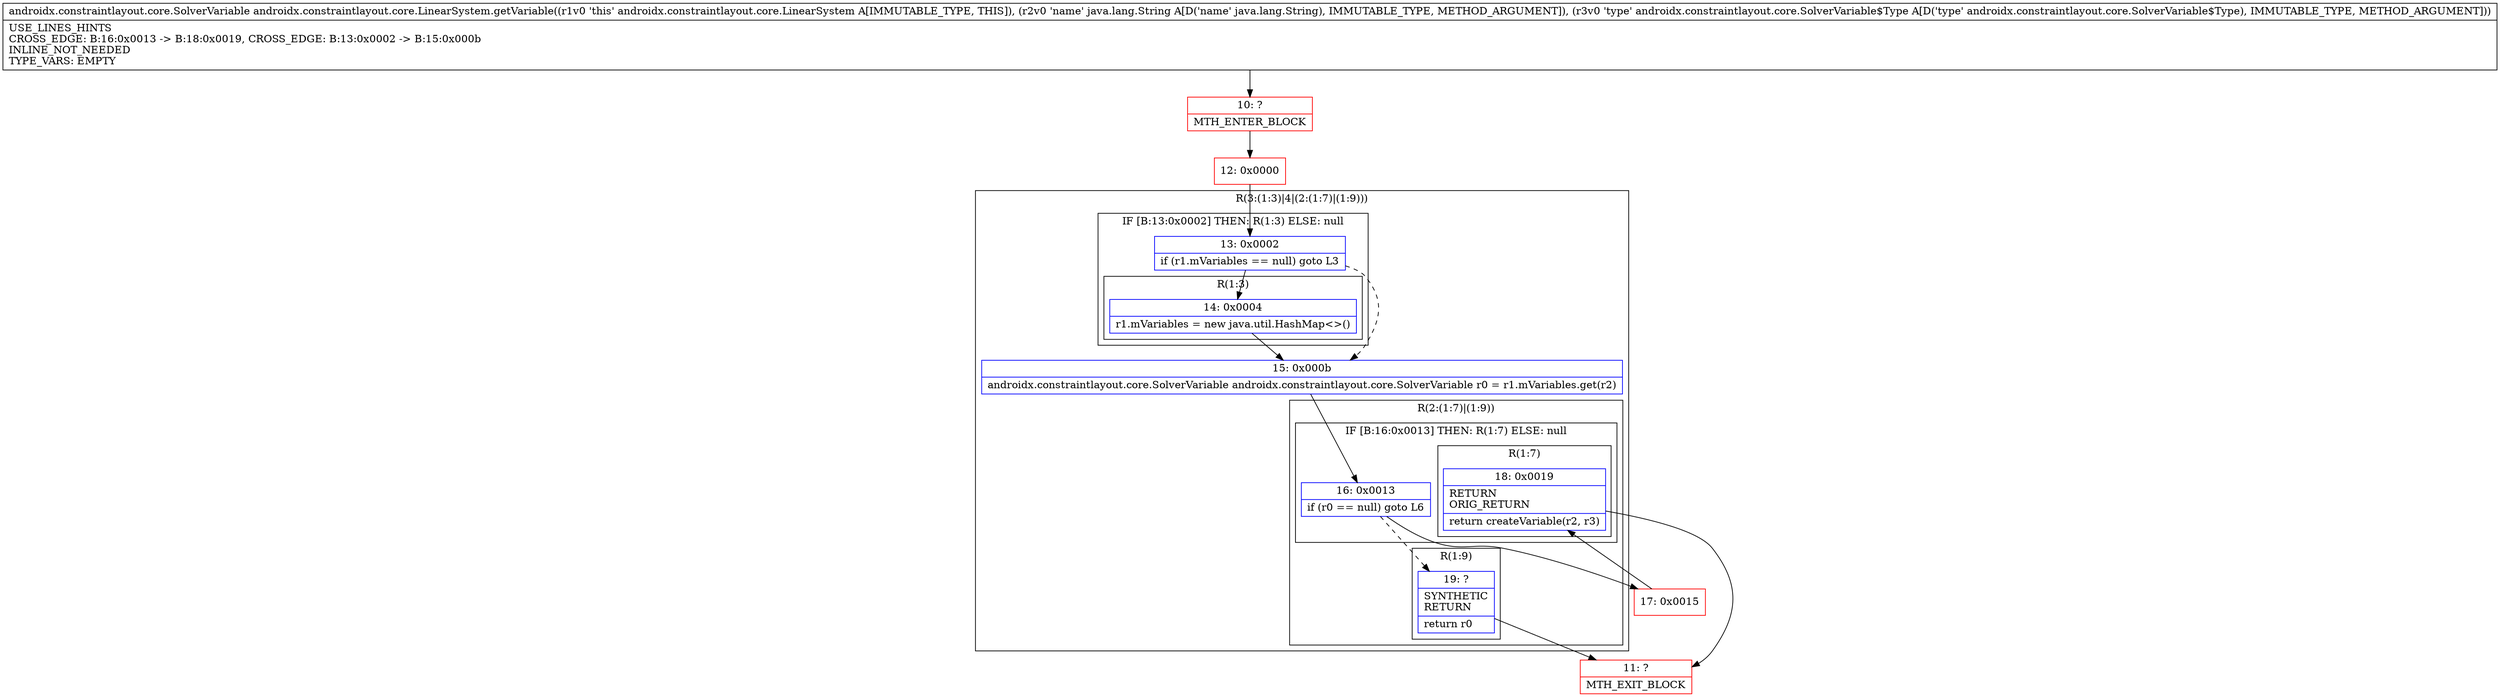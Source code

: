 digraph "CFG forandroidx.constraintlayout.core.LinearSystem.getVariable(Ljava\/lang\/String;Landroidx\/constraintlayout\/core\/SolverVariable$Type;)Landroidx\/constraintlayout\/core\/SolverVariable;" {
subgraph cluster_Region_1067354235 {
label = "R(3:(1:3)|4|(2:(1:7)|(1:9)))";
node [shape=record,color=blue];
subgraph cluster_IfRegion_1272149650 {
label = "IF [B:13:0x0002] THEN: R(1:3) ELSE: null";
node [shape=record,color=blue];
Node_13 [shape=record,label="{13\:\ 0x0002|if (r1.mVariables == null) goto L3\l}"];
subgraph cluster_Region_1872143163 {
label = "R(1:3)";
node [shape=record,color=blue];
Node_14 [shape=record,label="{14\:\ 0x0004|r1.mVariables = new java.util.HashMap\<\>()\l}"];
}
}
Node_15 [shape=record,label="{15\:\ 0x000b|androidx.constraintlayout.core.SolverVariable androidx.constraintlayout.core.SolverVariable r0 = r1.mVariables.get(r2)\l}"];
subgraph cluster_Region_637386526 {
label = "R(2:(1:7)|(1:9))";
node [shape=record,color=blue];
subgraph cluster_IfRegion_996460488 {
label = "IF [B:16:0x0013] THEN: R(1:7) ELSE: null";
node [shape=record,color=blue];
Node_16 [shape=record,label="{16\:\ 0x0013|if (r0 == null) goto L6\l}"];
subgraph cluster_Region_905012214 {
label = "R(1:7)";
node [shape=record,color=blue];
Node_18 [shape=record,label="{18\:\ 0x0019|RETURN\lORIG_RETURN\l|return createVariable(r2, r3)\l}"];
}
}
subgraph cluster_Region_2033129201 {
label = "R(1:9)";
node [shape=record,color=blue];
Node_19 [shape=record,label="{19\:\ ?|SYNTHETIC\lRETURN\l|return r0\l}"];
}
}
}
Node_10 [shape=record,color=red,label="{10\:\ ?|MTH_ENTER_BLOCK\l}"];
Node_12 [shape=record,color=red,label="{12\:\ 0x0000}"];
Node_17 [shape=record,color=red,label="{17\:\ 0x0015}"];
Node_11 [shape=record,color=red,label="{11\:\ ?|MTH_EXIT_BLOCK\l}"];
MethodNode[shape=record,label="{androidx.constraintlayout.core.SolverVariable androidx.constraintlayout.core.LinearSystem.getVariable((r1v0 'this' androidx.constraintlayout.core.LinearSystem A[IMMUTABLE_TYPE, THIS]), (r2v0 'name' java.lang.String A[D('name' java.lang.String), IMMUTABLE_TYPE, METHOD_ARGUMENT]), (r3v0 'type' androidx.constraintlayout.core.SolverVariable$Type A[D('type' androidx.constraintlayout.core.SolverVariable$Type), IMMUTABLE_TYPE, METHOD_ARGUMENT]))  | USE_LINES_HINTS\lCROSS_EDGE: B:16:0x0013 \-\> B:18:0x0019, CROSS_EDGE: B:13:0x0002 \-\> B:15:0x000b\lINLINE_NOT_NEEDED\lTYPE_VARS: EMPTY\l}"];
MethodNode -> Node_10;Node_13 -> Node_14;
Node_13 -> Node_15[style=dashed];
Node_14 -> Node_15;
Node_15 -> Node_16;
Node_16 -> Node_17;
Node_16 -> Node_19[style=dashed];
Node_18 -> Node_11;
Node_19 -> Node_11;
Node_10 -> Node_12;
Node_12 -> Node_13;
Node_17 -> Node_18;
}

